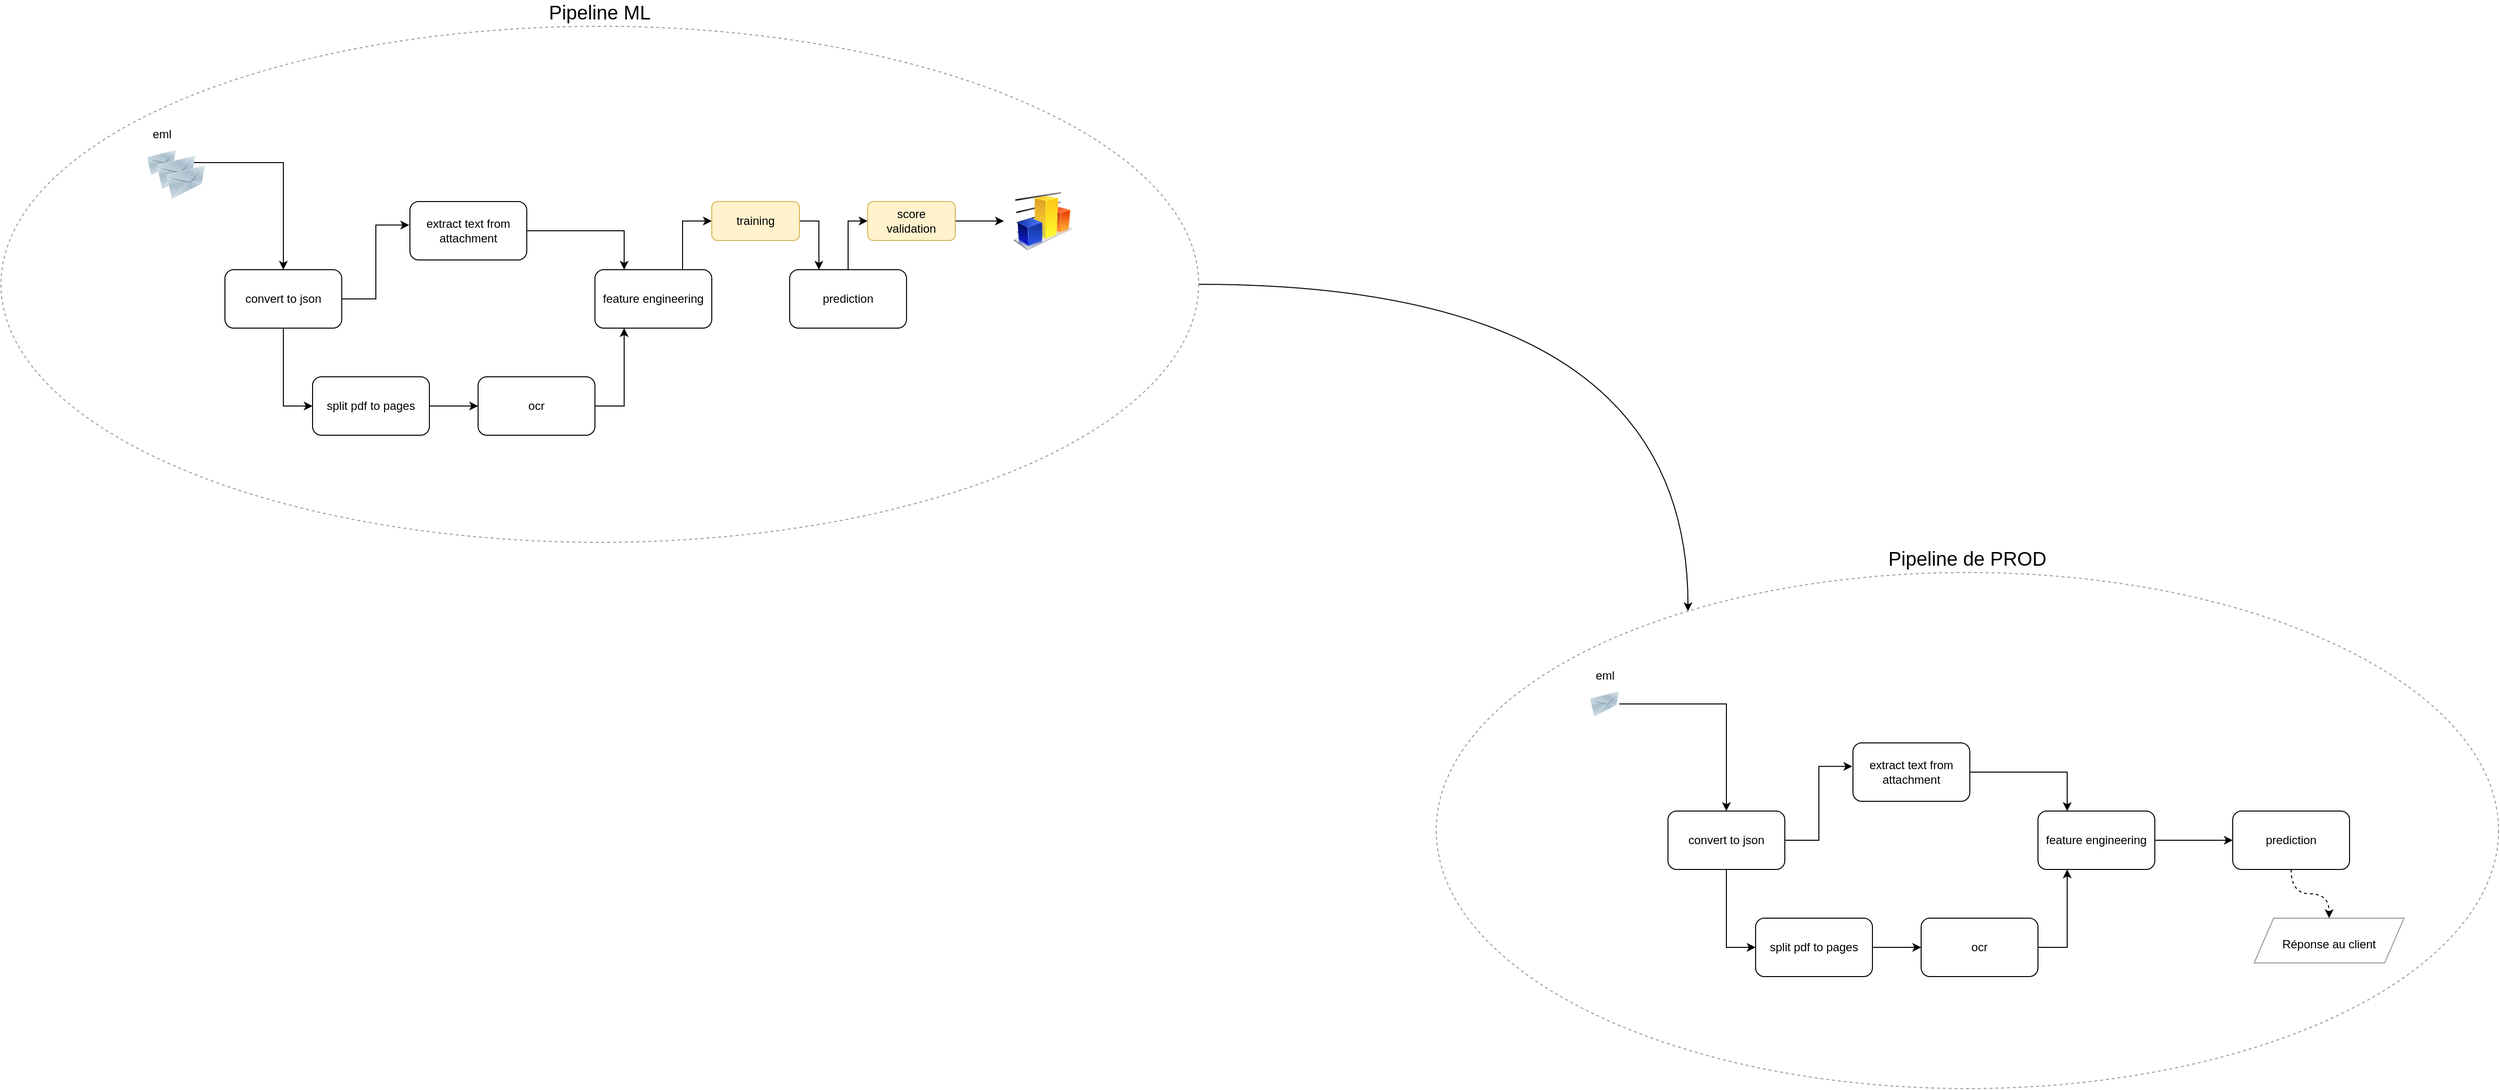 <mxfile version="20.6.0" type="github">
  <diagram id="XeitPLsjih--VH7lZSAs" name="Page-1">
    <mxGraphModel dx="1418" dy="926" grid="0" gridSize="10" guides="1" tooltips="1" connect="1" arrows="1" fold="1" page="0" pageScale="1" pageWidth="827" pageHeight="1169" math="0" shadow="0">
      <root>
        <mxCell id="0" />
        <mxCell id="1" parent="0" />
        <mxCell id="OMyN0Gsu02lCNr_6fPPk-34" style="edgeStyle=orthogonalEdgeStyle;rounded=0;orthogonalLoop=1;jettySize=auto;html=1;fontSize=20;curved=1;entryX=0.237;entryY=0.075;entryDx=0;entryDy=0;entryPerimeter=0;" edge="1" parent="1" source="OMyN0Gsu02lCNr_6fPPk-28" target="OMyN0Gsu02lCNr_6fPPk-32">
          <mxGeometry relative="1" as="geometry" />
        </mxCell>
        <mxCell id="OMyN0Gsu02lCNr_6fPPk-28" value="Pipeline ML" style="ellipse;whiteSpace=wrap;html=1;fillColor=none;labelPosition=center;verticalLabelPosition=top;align=center;verticalAlign=bottom;fontSize=20;dashed=1;strokeColor=#999999;" vertex="1" parent="1">
          <mxGeometry x="-110" y="-40" width="1230" height="530" as="geometry" />
        </mxCell>
        <mxCell id="OMyN0Gsu02lCNr_6fPPk-12" style="edgeStyle=orthogonalEdgeStyle;rounded=0;orthogonalLoop=1;jettySize=auto;html=1;entryX=0;entryY=0.5;entryDx=0;entryDy=0;" edge="1" parent="1" source="OMyN0Gsu02lCNr_6fPPk-2" target="OMyN0Gsu02lCNr_6fPPk-4">
          <mxGeometry relative="1" as="geometry" />
        </mxCell>
        <mxCell id="OMyN0Gsu02lCNr_6fPPk-14" style="edgeStyle=orthogonalEdgeStyle;rounded=0;orthogonalLoop=1;jettySize=auto;html=1;entryX=-0.006;entryY=0.402;entryDx=0;entryDy=0;entryPerimeter=0;" edge="1" parent="1" source="OMyN0Gsu02lCNr_6fPPk-2" target="OMyN0Gsu02lCNr_6fPPk-3">
          <mxGeometry relative="1" as="geometry" />
        </mxCell>
        <mxCell id="OMyN0Gsu02lCNr_6fPPk-2" value="convert to json" style="rounded=1;whiteSpace=wrap;html=1;" vertex="1" parent="1">
          <mxGeometry x="120" y="210" width="120" height="60" as="geometry" />
        </mxCell>
        <mxCell id="OMyN0Gsu02lCNr_6fPPk-16" style="edgeStyle=orthogonalEdgeStyle;rounded=0;orthogonalLoop=1;jettySize=auto;html=1;entryX=0.25;entryY=0;entryDx=0;entryDy=0;" edge="1" parent="1" source="OMyN0Gsu02lCNr_6fPPk-3" target="OMyN0Gsu02lCNr_6fPPk-6">
          <mxGeometry relative="1" as="geometry" />
        </mxCell>
        <mxCell id="OMyN0Gsu02lCNr_6fPPk-3" value="extract text from attachment" style="rounded=1;whiteSpace=wrap;html=1;" vertex="1" parent="1">
          <mxGeometry x="310" y="140" width="120" height="60" as="geometry" />
        </mxCell>
        <mxCell id="OMyN0Gsu02lCNr_6fPPk-13" style="edgeStyle=orthogonalEdgeStyle;rounded=0;orthogonalLoop=1;jettySize=auto;html=1;entryX=0;entryY=0.5;entryDx=0;entryDy=0;" edge="1" parent="1" source="OMyN0Gsu02lCNr_6fPPk-4" target="OMyN0Gsu02lCNr_6fPPk-5">
          <mxGeometry relative="1" as="geometry" />
        </mxCell>
        <mxCell id="OMyN0Gsu02lCNr_6fPPk-4" value="split pdf to pages" style="rounded=1;whiteSpace=wrap;html=1;" vertex="1" parent="1">
          <mxGeometry x="210" y="320" width="120" height="60" as="geometry" />
        </mxCell>
        <mxCell id="OMyN0Gsu02lCNr_6fPPk-17" style="edgeStyle=orthogonalEdgeStyle;rounded=0;orthogonalLoop=1;jettySize=auto;html=1;entryX=0.25;entryY=1;entryDx=0;entryDy=0;" edge="1" parent="1" source="OMyN0Gsu02lCNr_6fPPk-5" target="OMyN0Gsu02lCNr_6fPPk-6">
          <mxGeometry relative="1" as="geometry">
            <Array as="points">
              <mxPoint x="530" y="350" />
            </Array>
          </mxGeometry>
        </mxCell>
        <mxCell id="OMyN0Gsu02lCNr_6fPPk-5" value="ocr" style="rounded=1;whiteSpace=wrap;html=1;" vertex="1" parent="1">
          <mxGeometry x="380" y="320" width="120" height="60" as="geometry" />
        </mxCell>
        <mxCell id="OMyN0Gsu02lCNr_6fPPk-18" style="edgeStyle=orthogonalEdgeStyle;rounded=0;orthogonalLoop=1;jettySize=auto;html=1;exitX=0.75;exitY=0;exitDx=0;exitDy=0;entryX=0;entryY=0.5;entryDx=0;entryDy=0;" edge="1" parent="1" source="OMyN0Gsu02lCNr_6fPPk-6" target="OMyN0Gsu02lCNr_6fPPk-8">
          <mxGeometry relative="1" as="geometry" />
        </mxCell>
        <mxCell id="OMyN0Gsu02lCNr_6fPPk-6" value="feature engineering" style="rounded=1;whiteSpace=wrap;html=1;" vertex="1" parent="1">
          <mxGeometry x="500" y="210" width="120" height="60" as="geometry" />
        </mxCell>
        <mxCell id="OMyN0Gsu02lCNr_6fPPk-24" style="edgeStyle=orthogonalEdgeStyle;rounded=0;orthogonalLoop=1;jettySize=auto;html=1;entryX=0;entryY=0.5;entryDx=0;entryDy=0;" edge="1" parent="1" source="OMyN0Gsu02lCNr_6fPPk-7" target="OMyN0Gsu02lCNr_6fPPk-9">
          <mxGeometry relative="1" as="geometry" />
        </mxCell>
        <mxCell id="OMyN0Gsu02lCNr_6fPPk-7" value="prediction" style="rounded=1;whiteSpace=wrap;html=1;" vertex="1" parent="1">
          <mxGeometry x="700" y="210" width="120" height="60" as="geometry" />
        </mxCell>
        <mxCell id="OMyN0Gsu02lCNr_6fPPk-27" style="edgeStyle=orthogonalEdgeStyle;rounded=0;orthogonalLoop=1;jettySize=auto;html=1;entryX=0.25;entryY=0;entryDx=0;entryDy=0;" edge="1" parent="1" source="OMyN0Gsu02lCNr_6fPPk-8" target="OMyN0Gsu02lCNr_6fPPk-7">
          <mxGeometry relative="1" as="geometry">
            <Array as="points">
              <mxPoint x="730" y="160" />
            </Array>
          </mxGeometry>
        </mxCell>
        <mxCell id="OMyN0Gsu02lCNr_6fPPk-8" value="training" style="rounded=1;whiteSpace=wrap;html=1;fillColor=#fff2cc;strokeColor=#d6b656;" vertex="1" parent="1">
          <mxGeometry x="620" y="140" width="90" height="40" as="geometry" />
        </mxCell>
        <mxCell id="OMyN0Gsu02lCNr_6fPPk-29" style="edgeStyle=orthogonalEdgeStyle;rounded=0;orthogonalLoop=1;jettySize=auto;html=1;fontSize=20;entryX=0;entryY=0.5;entryDx=0;entryDy=0;" edge="1" parent="1" source="OMyN0Gsu02lCNr_6fPPk-9" target="OMyN0Gsu02lCNr_6fPPk-26">
          <mxGeometry relative="1" as="geometry">
            <Array as="points">
              <mxPoint x="900" y="160" />
              <mxPoint x="900" y="160" />
            </Array>
          </mxGeometry>
        </mxCell>
        <mxCell id="OMyN0Gsu02lCNr_6fPPk-9" value="score&lt;br&gt;validation" style="rounded=1;whiteSpace=wrap;html=1;fillColor=#fff2cc;strokeColor=#d6b656;" vertex="1" parent="1">
          <mxGeometry x="780" y="140" width="90" height="40" as="geometry" />
        </mxCell>
        <mxCell id="OMyN0Gsu02lCNr_6fPPk-11" style="edgeStyle=orthogonalEdgeStyle;rounded=0;orthogonalLoop=1;jettySize=auto;html=1;" edge="1" parent="1" source="OMyN0Gsu02lCNr_6fPPk-10" target="OMyN0Gsu02lCNr_6fPPk-2">
          <mxGeometry relative="1" as="geometry" />
        </mxCell>
        <mxCell id="OMyN0Gsu02lCNr_6fPPk-10" value="eml" style="image;html=1;image=img/lib/clip_art/networking/Email_128x128.png;labelPosition=center;verticalLabelPosition=top;align=center;verticalAlign=bottom;" vertex="1" parent="1">
          <mxGeometry x="40" y="80" width="30" height="40" as="geometry" />
        </mxCell>
        <mxCell id="OMyN0Gsu02lCNr_6fPPk-20" value="" style="image;html=1;image=img/lib/clip_art/networking/Email_128x128.png" vertex="1" parent="1">
          <mxGeometry x="50" y="90" width="40" height="40" as="geometry" />
        </mxCell>
        <mxCell id="OMyN0Gsu02lCNr_6fPPk-21" value="" style="image;html=1;image=img/lib/clip_art/networking/Email_128x128.png" vertex="1" parent="1">
          <mxGeometry x="60" y="100" width="40" height="40" as="geometry" />
        </mxCell>
        <mxCell id="OMyN0Gsu02lCNr_6fPPk-26" value="" style="image;html=1;image=img/lib/clip_art/finance/Graph_128x128.png" vertex="1" parent="1">
          <mxGeometry x="920" y="130" width="80" height="60" as="geometry" />
        </mxCell>
        <mxCell id="OMyN0Gsu02lCNr_6fPPk-32" value="Pipeline de PROD" style="ellipse;whiteSpace=wrap;html=1;fillColor=none;labelPosition=center;verticalLabelPosition=top;align=center;verticalAlign=bottom;fontSize=20;dashed=1;strokeColor=#999999;" vertex="1" parent="1">
          <mxGeometry x="1364" y="521" width="1091" height="530" as="geometry" />
        </mxCell>
        <mxCell id="OMyN0Gsu02lCNr_6fPPk-35" style="edgeStyle=orthogonalEdgeStyle;rounded=0;orthogonalLoop=1;jettySize=auto;html=1;entryX=0;entryY=0.5;entryDx=0;entryDy=0;" edge="1" parent="1" source="OMyN0Gsu02lCNr_6fPPk-37" target="OMyN0Gsu02lCNr_6fPPk-41">
          <mxGeometry relative="1" as="geometry" />
        </mxCell>
        <mxCell id="OMyN0Gsu02lCNr_6fPPk-36" style="edgeStyle=orthogonalEdgeStyle;rounded=0;orthogonalLoop=1;jettySize=auto;html=1;entryX=-0.006;entryY=0.402;entryDx=0;entryDy=0;entryPerimeter=0;" edge="1" parent="1" source="OMyN0Gsu02lCNr_6fPPk-37" target="OMyN0Gsu02lCNr_6fPPk-39">
          <mxGeometry relative="1" as="geometry" />
        </mxCell>
        <mxCell id="OMyN0Gsu02lCNr_6fPPk-37" value="convert to json" style="rounded=1;whiteSpace=wrap;html=1;" vertex="1" parent="1">
          <mxGeometry x="1602" y="766" width="120" height="60" as="geometry" />
        </mxCell>
        <mxCell id="OMyN0Gsu02lCNr_6fPPk-38" style="edgeStyle=orthogonalEdgeStyle;rounded=0;orthogonalLoop=1;jettySize=auto;html=1;entryX=0.25;entryY=0;entryDx=0;entryDy=0;" edge="1" parent="1" source="OMyN0Gsu02lCNr_6fPPk-39" target="OMyN0Gsu02lCNr_6fPPk-45">
          <mxGeometry relative="1" as="geometry" />
        </mxCell>
        <mxCell id="OMyN0Gsu02lCNr_6fPPk-39" value="extract text from attachment" style="rounded=1;whiteSpace=wrap;html=1;" vertex="1" parent="1">
          <mxGeometry x="1792" y="696" width="120" height="60" as="geometry" />
        </mxCell>
        <mxCell id="OMyN0Gsu02lCNr_6fPPk-40" style="edgeStyle=orthogonalEdgeStyle;rounded=0;orthogonalLoop=1;jettySize=auto;html=1;entryX=0;entryY=0.5;entryDx=0;entryDy=0;" edge="1" parent="1" source="OMyN0Gsu02lCNr_6fPPk-41" target="OMyN0Gsu02lCNr_6fPPk-43">
          <mxGeometry relative="1" as="geometry" />
        </mxCell>
        <mxCell id="OMyN0Gsu02lCNr_6fPPk-41" value="split pdf to pages" style="rounded=1;whiteSpace=wrap;html=1;" vertex="1" parent="1">
          <mxGeometry x="1692" y="876" width="120" height="60" as="geometry" />
        </mxCell>
        <mxCell id="OMyN0Gsu02lCNr_6fPPk-42" style="edgeStyle=orthogonalEdgeStyle;rounded=0;orthogonalLoop=1;jettySize=auto;html=1;entryX=0.25;entryY=1;entryDx=0;entryDy=0;" edge="1" parent="1" source="OMyN0Gsu02lCNr_6fPPk-43" target="OMyN0Gsu02lCNr_6fPPk-45">
          <mxGeometry relative="1" as="geometry">
            <Array as="points">
              <mxPoint x="2012" y="906" />
            </Array>
          </mxGeometry>
        </mxCell>
        <mxCell id="OMyN0Gsu02lCNr_6fPPk-43" value="ocr" style="rounded=1;whiteSpace=wrap;html=1;" vertex="1" parent="1">
          <mxGeometry x="1862" y="876" width="120" height="60" as="geometry" />
        </mxCell>
        <mxCell id="OMyN0Gsu02lCNr_6fPPk-57" style="edgeStyle=orthogonalEdgeStyle;curved=1;rounded=0;orthogonalLoop=1;jettySize=auto;html=1;fontSize=20;" edge="1" parent="1" source="OMyN0Gsu02lCNr_6fPPk-45" target="OMyN0Gsu02lCNr_6fPPk-47">
          <mxGeometry relative="1" as="geometry" />
        </mxCell>
        <mxCell id="OMyN0Gsu02lCNr_6fPPk-45" value="feature engineering" style="rounded=1;whiteSpace=wrap;html=1;" vertex="1" parent="1">
          <mxGeometry x="1982" y="766" width="120" height="60" as="geometry" />
        </mxCell>
        <mxCell id="OMyN0Gsu02lCNr_6fPPk-61" style="edgeStyle=orthogonalEdgeStyle;curved=1;rounded=0;orthogonalLoop=1;jettySize=auto;html=1;fontSize=12;dashed=1;" edge="1" parent="1" source="OMyN0Gsu02lCNr_6fPPk-47" target="OMyN0Gsu02lCNr_6fPPk-59">
          <mxGeometry relative="1" as="geometry" />
        </mxCell>
        <mxCell id="OMyN0Gsu02lCNr_6fPPk-47" value="prediction" style="rounded=1;whiteSpace=wrap;html=1;" vertex="1" parent="1">
          <mxGeometry x="2182" y="766" width="120" height="60" as="geometry" />
        </mxCell>
        <mxCell id="OMyN0Gsu02lCNr_6fPPk-52" style="edgeStyle=orthogonalEdgeStyle;rounded=0;orthogonalLoop=1;jettySize=auto;html=1;" edge="1" parent="1" source="OMyN0Gsu02lCNr_6fPPk-53" target="OMyN0Gsu02lCNr_6fPPk-37">
          <mxGeometry relative="1" as="geometry" />
        </mxCell>
        <mxCell id="OMyN0Gsu02lCNr_6fPPk-53" value="eml" style="image;html=1;image=img/lib/clip_art/networking/Email_128x128.png;labelPosition=center;verticalLabelPosition=top;align=center;verticalAlign=bottom;" vertex="1" parent="1">
          <mxGeometry x="1522" y="636" width="30" height="40" as="geometry" />
        </mxCell>
        <mxCell id="OMyN0Gsu02lCNr_6fPPk-59" value="&lt;font style=&quot;font-size: 12px;&quot;&gt;Réponse au client&lt;/font&gt;" style="shape=parallelogram;perimeter=parallelogramPerimeter;whiteSpace=wrap;html=1;fixedSize=1;strokeColor=#999999;fontSize=20;fillColor=none;" vertex="1" parent="1">
          <mxGeometry x="2204" y="876" width="154" height="46" as="geometry" />
        </mxCell>
      </root>
    </mxGraphModel>
  </diagram>
</mxfile>
